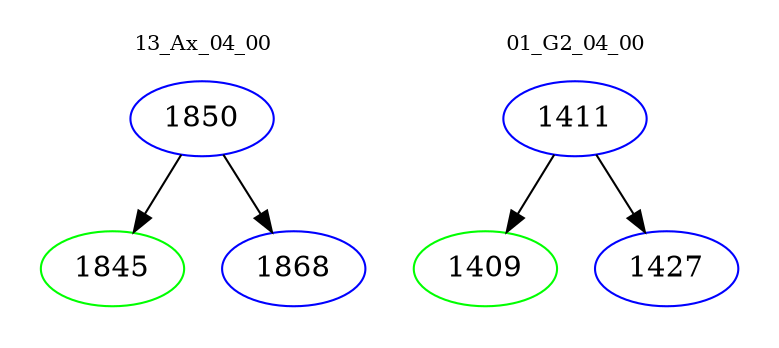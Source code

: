 digraph{
subgraph cluster_0 {
color = white
label = "13_Ax_04_00";
fontsize=10;
T0_1850 [label="1850", color="blue"]
T0_1850 -> T0_1845 [color="black"]
T0_1845 [label="1845", color="green"]
T0_1850 -> T0_1868 [color="black"]
T0_1868 [label="1868", color="blue"]
}
subgraph cluster_1 {
color = white
label = "01_G2_04_00";
fontsize=10;
T1_1411 [label="1411", color="blue"]
T1_1411 -> T1_1409 [color="black"]
T1_1409 [label="1409", color="green"]
T1_1411 -> T1_1427 [color="black"]
T1_1427 [label="1427", color="blue"]
}
}
